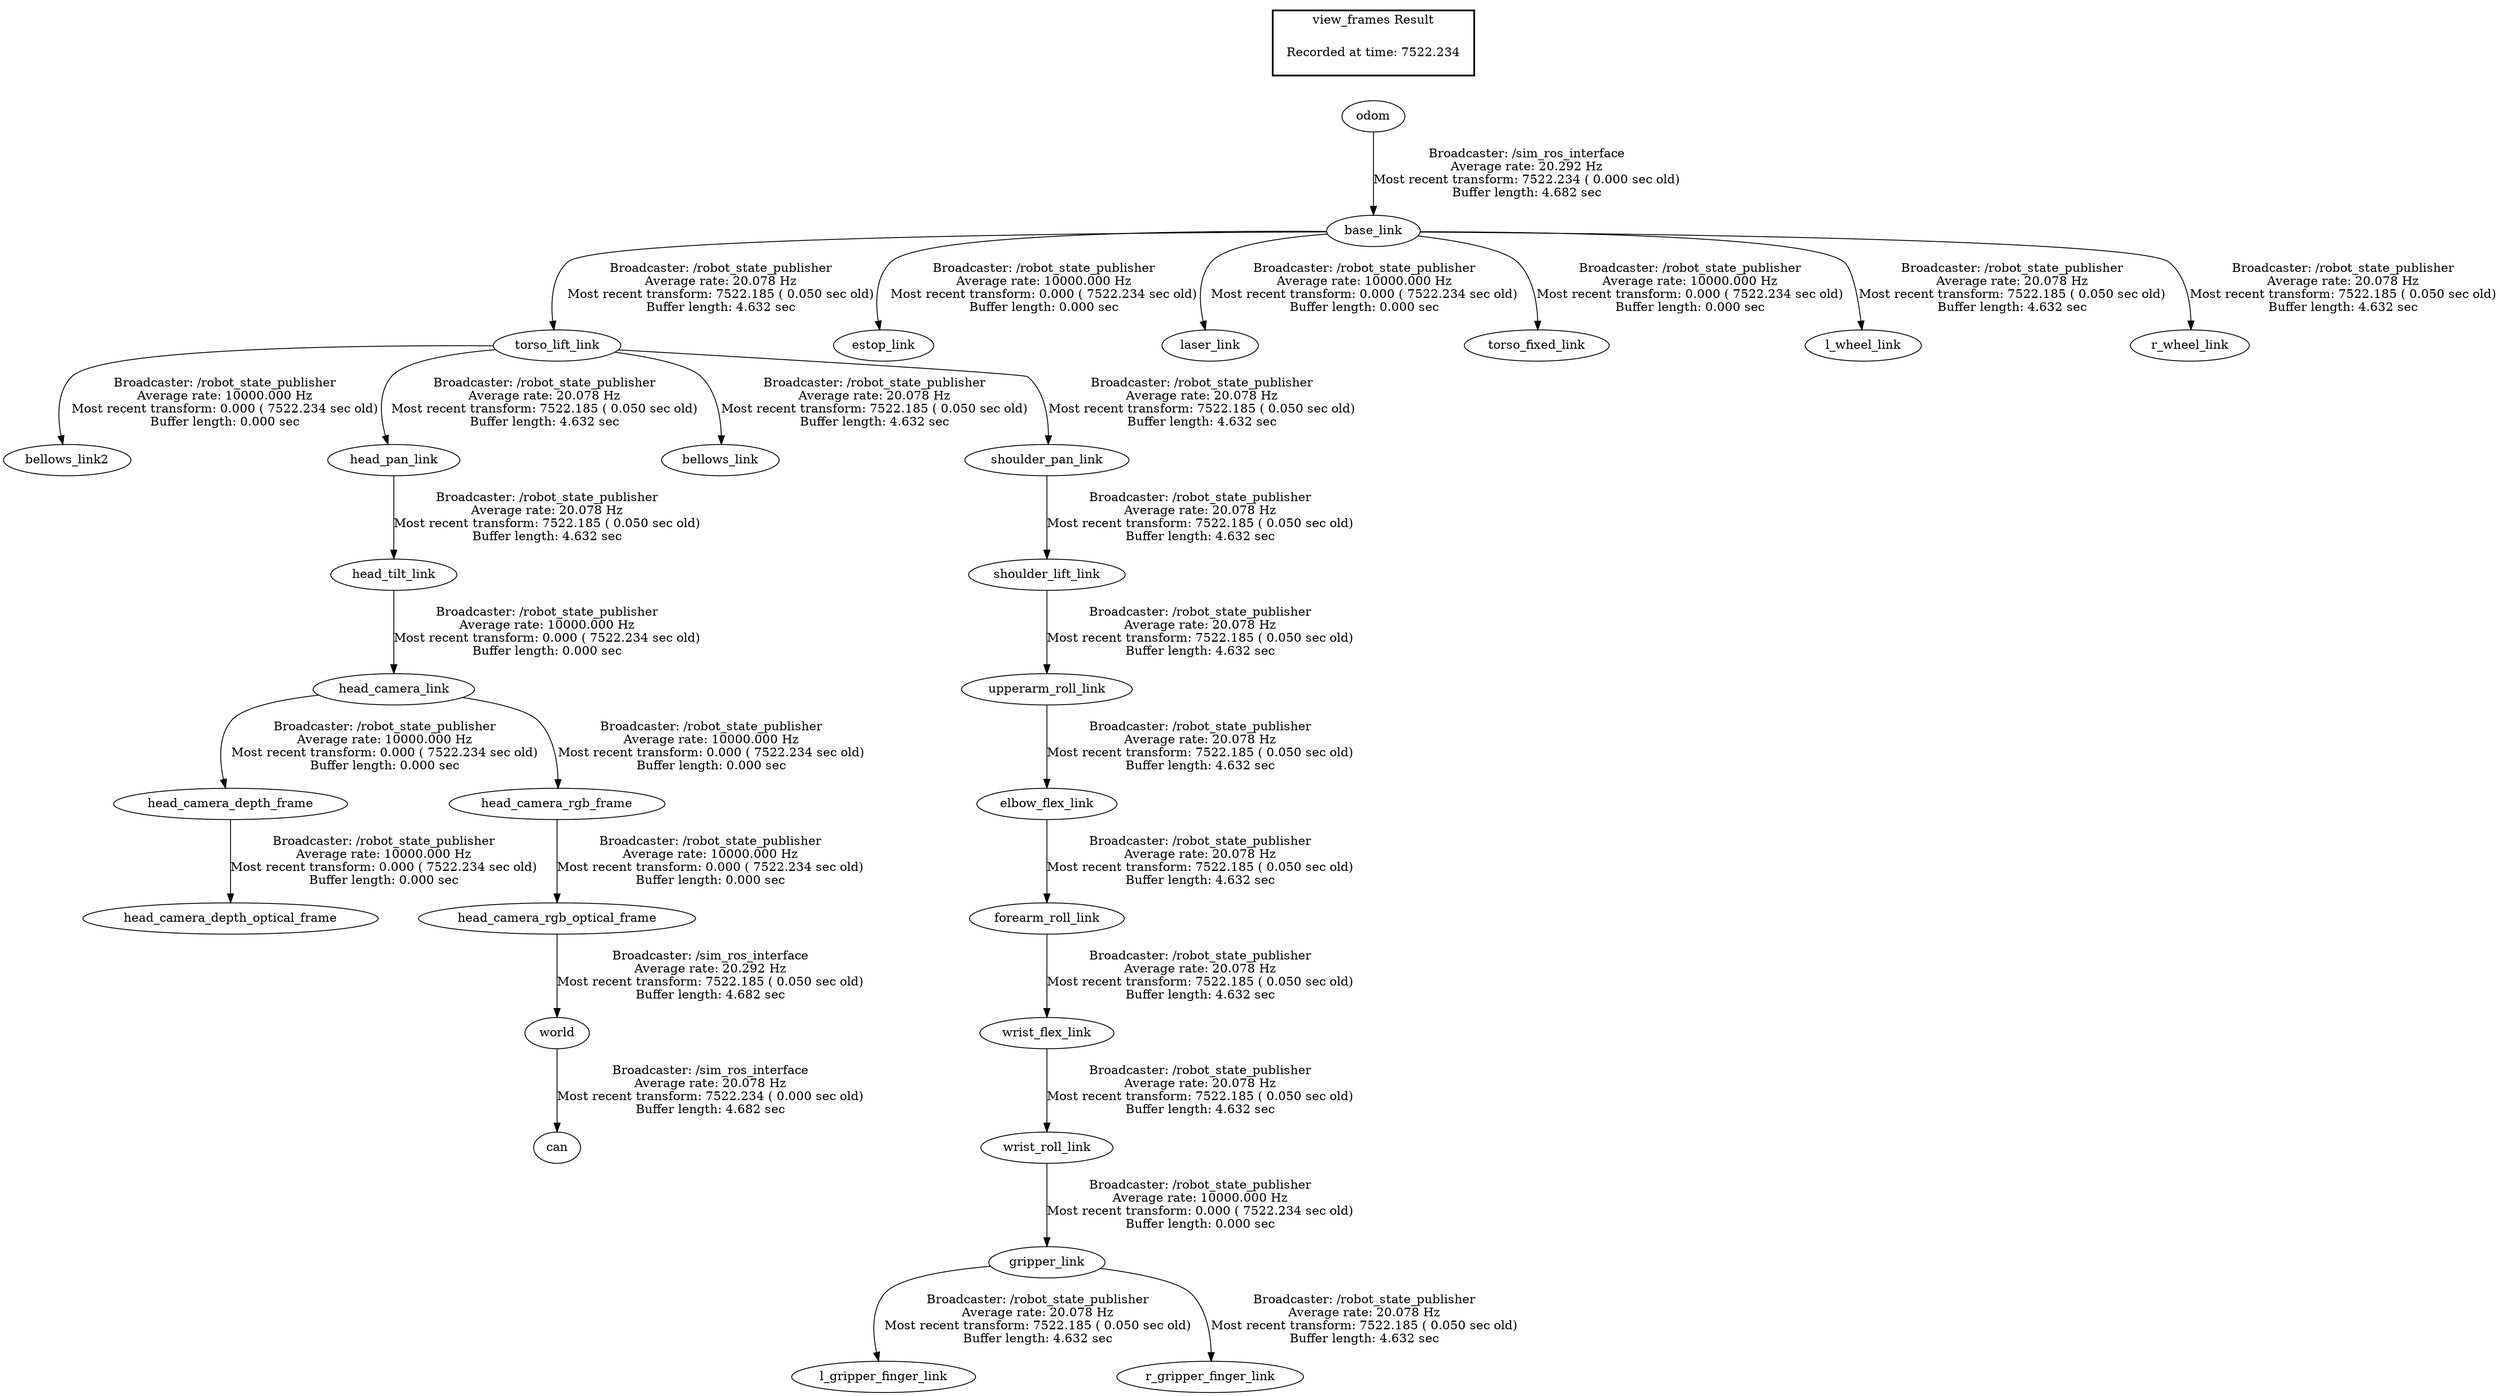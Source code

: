 digraph G {
"torso_lift_link" -> "bellows_link2"[label="Broadcaster: /robot_state_publisher\nAverage rate: 10000.000 Hz\nMost recent transform: 0.000 ( 7522.234 sec old)\nBuffer length: 0.000 sec\n"];
"base_link" -> "torso_lift_link"[label="Broadcaster: /robot_state_publisher\nAverage rate: 20.078 Hz\nMost recent transform: 7522.185 ( 0.050 sec old)\nBuffer length: 4.632 sec\n"];
"base_link" -> "estop_link"[label="Broadcaster: /robot_state_publisher\nAverage rate: 10000.000 Hz\nMost recent transform: 0.000 ( 7522.234 sec old)\nBuffer length: 0.000 sec\n"];
"odom" -> "base_link"[label="Broadcaster: /sim_ros_interface\nAverage rate: 20.292 Hz\nMost recent transform: 7522.234 ( 0.000 sec old)\nBuffer length: 4.682 sec\n"];
"wrist_roll_link" -> "gripper_link"[label="Broadcaster: /robot_state_publisher\nAverage rate: 10000.000 Hz\nMost recent transform: 0.000 ( 7522.234 sec old)\nBuffer length: 0.000 sec\n"];
"wrist_flex_link" -> "wrist_roll_link"[label="Broadcaster: /robot_state_publisher\nAverage rate: 20.078 Hz\nMost recent transform: 7522.185 ( 0.050 sec old)\nBuffer length: 4.632 sec\n"];
"head_camera_link" -> "head_camera_depth_frame"[label="Broadcaster: /robot_state_publisher\nAverage rate: 10000.000 Hz\nMost recent transform: 0.000 ( 7522.234 sec old)\nBuffer length: 0.000 sec\n"];
"head_tilt_link" -> "head_camera_link"[label="Broadcaster: /robot_state_publisher\nAverage rate: 10000.000 Hz\nMost recent transform: 0.000 ( 7522.234 sec old)\nBuffer length: 0.000 sec\n"];
"head_camera_depth_frame" -> "head_camera_depth_optical_frame"[label="Broadcaster: /robot_state_publisher\nAverage rate: 10000.000 Hz\nMost recent transform: 0.000 ( 7522.234 sec old)\nBuffer length: 0.000 sec\n"];
"head_pan_link" -> "head_tilt_link"[label="Broadcaster: /robot_state_publisher\nAverage rate: 20.078 Hz\nMost recent transform: 7522.185 ( 0.050 sec old)\nBuffer length: 4.632 sec\n"];
"head_camera_link" -> "head_camera_rgb_frame"[label="Broadcaster: /robot_state_publisher\nAverage rate: 10000.000 Hz\nMost recent transform: 0.000 ( 7522.234 sec old)\nBuffer length: 0.000 sec\n"];
"head_camera_rgb_frame" -> "head_camera_rgb_optical_frame"[label="Broadcaster: /robot_state_publisher\nAverage rate: 10000.000 Hz\nMost recent transform: 0.000 ( 7522.234 sec old)\nBuffer length: 0.000 sec\n"];
"base_link" -> "laser_link"[label="Broadcaster: /robot_state_publisher\nAverage rate: 10000.000 Hz\nMost recent transform: 0.000 ( 7522.234 sec old)\nBuffer length: 0.000 sec\n"];
"base_link" -> "torso_fixed_link"[label="Broadcaster: /robot_state_publisher\nAverage rate: 10000.000 Hz\nMost recent transform: 0.000 ( 7522.234 sec old)\nBuffer length: 0.000 sec\n"];
"head_camera_rgb_optical_frame" -> "world"[label="Broadcaster: /sim_ros_interface\nAverage rate: 20.292 Hz\nMost recent transform: 7522.185 ( 0.050 sec old)\nBuffer length: 4.682 sec\n"];
"world" -> "can"[label="Broadcaster: /sim_ros_interface\nAverage rate: 20.078 Hz\nMost recent transform: 7522.234 ( 0.000 sec old)\nBuffer length: 4.682 sec\n"];
"torso_lift_link" -> "bellows_link"[label="Broadcaster: /robot_state_publisher\nAverage rate: 20.078 Hz\nMost recent transform: 7522.185 ( 0.050 sec old)\nBuffer length: 4.632 sec\n"];
"upperarm_roll_link" -> "elbow_flex_link"[label="Broadcaster: /robot_state_publisher\nAverage rate: 20.078 Hz\nMost recent transform: 7522.185 ( 0.050 sec old)\nBuffer length: 4.632 sec\n"];
"shoulder_lift_link" -> "upperarm_roll_link"[label="Broadcaster: /robot_state_publisher\nAverage rate: 20.078 Hz\nMost recent transform: 7522.185 ( 0.050 sec old)\nBuffer length: 4.632 sec\n"];
"elbow_flex_link" -> "forearm_roll_link"[label="Broadcaster: /robot_state_publisher\nAverage rate: 20.078 Hz\nMost recent transform: 7522.185 ( 0.050 sec old)\nBuffer length: 4.632 sec\n"];
"torso_lift_link" -> "head_pan_link"[label="Broadcaster: /robot_state_publisher\nAverage rate: 20.078 Hz\nMost recent transform: 7522.185 ( 0.050 sec old)\nBuffer length: 4.632 sec\n"];
"gripper_link" -> "l_gripper_finger_link"[label="Broadcaster: /robot_state_publisher\nAverage rate: 20.078 Hz\nMost recent transform: 7522.185 ( 0.050 sec old)\nBuffer length: 4.632 sec\n"];
"base_link" -> "l_wheel_link"[label="Broadcaster: /robot_state_publisher\nAverage rate: 20.078 Hz\nMost recent transform: 7522.185 ( 0.050 sec old)\nBuffer length: 4.632 sec\n"];
"gripper_link" -> "r_gripper_finger_link"[label="Broadcaster: /robot_state_publisher\nAverage rate: 20.078 Hz\nMost recent transform: 7522.185 ( 0.050 sec old)\nBuffer length: 4.632 sec\n"];
"base_link" -> "r_wheel_link"[label="Broadcaster: /robot_state_publisher\nAverage rate: 20.078 Hz\nMost recent transform: 7522.185 ( 0.050 sec old)\nBuffer length: 4.632 sec\n"];
"shoulder_pan_link" -> "shoulder_lift_link"[label="Broadcaster: /robot_state_publisher\nAverage rate: 20.078 Hz\nMost recent transform: 7522.185 ( 0.050 sec old)\nBuffer length: 4.632 sec\n"];
"torso_lift_link" -> "shoulder_pan_link"[label="Broadcaster: /robot_state_publisher\nAverage rate: 20.078 Hz\nMost recent transform: 7522.185 ( 0.050 sec old)\nBuffer length: 4.632 sec\n"];
"forearm_roll_link" -> "wrist_flex_link"[label="Broadcaster: /robot_state_publisher\nAverage rate: 20.078 Hz\nMost recent transform: 7522.185 ( 0.050 sec old)\nBuffer length: 4.632 sec\n"];
edge [style=invis];
 subgraph cluster_legend { style=bold; color=black; label ="view_frames Result";
"Recorded at time: 7522.234"[ shape=plaintext ] ;
 }->"odom";
}